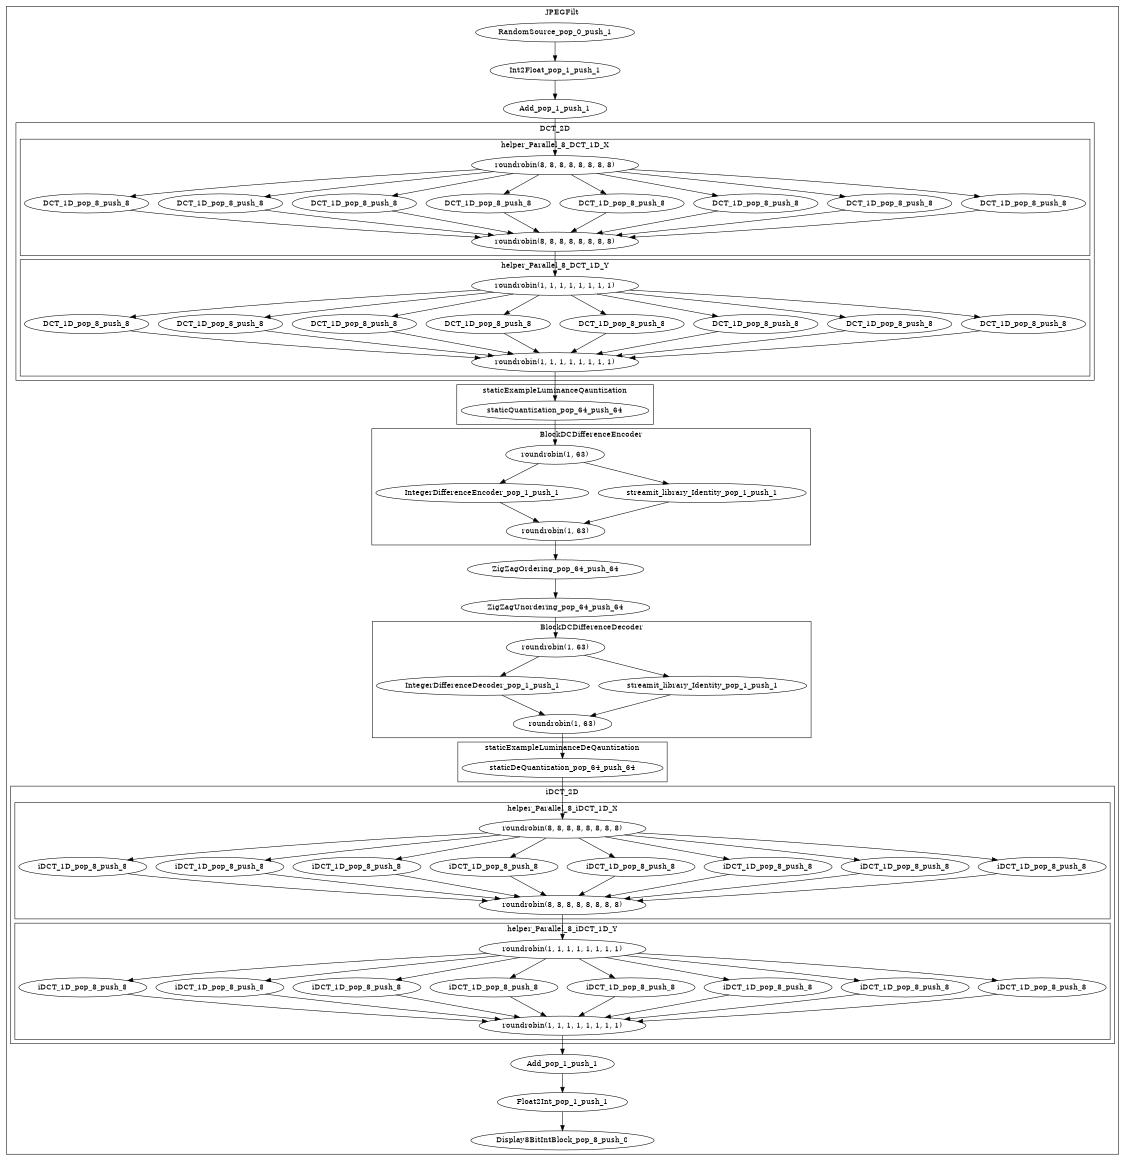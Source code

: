 digraph streamit {
size="7.5,10";subgraph cluster_JPEGFilt_0 {
label = "JPEGFilt";
RandomSource_pop_0_push_1_1 -> Int2Float_pop_1_push_1_2
Int2Float_pop_1_push_1_2 -> Add_pop_1_push_1_3
Add_pop_1_push_1_3 -> helper_Parallel_8_DCT_1D_X_17_split
helper_Parallel_8_DCT_1D_Y_18_join -> staticQuantization_pop_64_push_64_37
staticQuantization_pop_64_push_64_37 -> BlockDCDifferenceEncoder_6_split
BlockDCDifferenceEncoder_6_join -> ZigZagOrdering_pop_64_push_64_7
ZigZagOrdering_pop_64_push_64_7 -> ZigZagUnordering_pop_64_push_64_8
ZigZagUnordering_pop_64_push_64_8 -> BlockDCDifferenceDecoder_9_split
BlockDCDifferenceDecoder_9_join -> staticDeQuantization_pop_64_push_64_47
staticDeQuantization_pop_64_push_64_47 -> helper_Parallel_8_iDCT_1D_X_49_split
helper_Parallel_8_iDCT_1D_Y_50_join -> Add_pop_1_push_1_12
Add_pop_1_push_1_12 -> Float2Int_pop_1_push_1_13
Float2Int_pop_1_push_1_13 -> Display8BitIntBlock_pop_8_push_0_14
RandomSource_pop_0_push_1_1 [ label="RandomSource_pop_0_push_1" ]
Int2Float_pop_1_push_1_2 [ label="Int2Float_pop_1_push_1" ]
Add_pop_1_push_1_3 [ label="Add_pop_1_push_1" ]
subgraph cluster_DCT_2D_4 {
label = "DCT_2D";
helper_Parallel_8_DCT_1D_X_17_join -> helper_Parallel_8_DCT_1D_Y_18_split
subgraph cluster_helper_Parallel_8_DCT_1D_X_17 {
label = "helper_Parallel_8_DCT_1D_X";
helper_Parallel_8_DCT_1D_X_17_split [ label="roundrobin(8, 8, 8, 8, 8, 8, 8, 8)" ]
helper_Parallel_8_DCT_1D_X_17_join [ label="roundrobin(8, 8, 8, 8, 8, 8, 8, 8)" ]
DCT_1D_pop_8_push_8_19 [ label="DCT_1D_pop_8_push_8" ]
helper_Parallel_8_DCT_1D_X_17_split -> DCT_1D_pop_8_push_8_19
DCT_1D_pop_8_push_8_19 -> helper_Parallel_8_DCT_1D_X_17_join
DCT_1D_pop_8_push_8_20 [ label="DCT_1D_pop_8_push_8" ]
helper_Parallel_8_DCT_1D_X_17_split -> DCT_1D_pop_8_push_8_20
DCT_1D_pop_8_push_8_20 -> helper_Parallel_8_DCT_1D_X_17_join
DCT_1D_pop_8_push_8_21 [ label="DCT_1D_pop_8_push_8" ]
helper_Parallel_8_DCT_1D_X_17_split -> DCT_1D_pop_8_push_8_21
DCT_1D_pop_8_push_8_21 -> helper_Parallel_8_DCT_1D_X_17_join
DCT_1D_pop_8_push_8_22 [ label="DCT_1D_pop_8_push_8" ]
helper_Parallel_8_DCT_1D_X_17_split -> DCT_1D_pop_8_push_8_22
DCT_1D_pop_8_push_8_22 -> helper_Parallel_8_DCT_1D_X_17_join
DCT_1D_pop_8_push_8_23 [ label="DCT_1D_pop_8_push_8" ]
helper_Parallel_8_DCT_1D_X_17_split -> DCT_1D_pop_8_push_8_23
DCT_1D_pop_8_push_8_23 -> helper_Parallel_8_DCT_1D_X_17_join
DCT_1D_pop_8_push_8_24 [ label="DCT_1D_pop_8_push_8" ]
helper_Parallel_8_DCT_1D_X_17_split -> DCT_1D_pop_8_push_8_24
DCT_1D_pop_8_push_8_24 -> helper_Parallel_8_DCT_1D_X_17_join
DCT_1D_pop_8_push_8_25 [ label="DCT_1D_pop_8_push_8" ]
helper_Parallel_8_DCT_1D_X_17_split -> DCT_1D_pop_8_push_8_25
DCT_1D_pop_8_push_8_25 -> helper_Parallel_8_DCT_1D_X_17_join
DCT_1D_pop_8_push_8_26 [ label="DCT_1D_pop_8_push_8" ]
helper_Parallel_8_DCT_1D_X_17_split -> DCT_1D_pop_8_push_8_26
DCT_1D_pop_8_push_8_26 -> helper_Parallel_8_DCT_1D_X_17_join
}
subgraph cluster_helper_Parallel_8_DCT_1D_Y_18 {
label = "helper_Parallel_8_DCT_1D_Y";
helper_Parallel_8_DCT_1D_Y_18_split [ label="roundrobin(1, 1, 1, 1, 1, 1, 1, 1)" ]
helper_Parallel_8_DCT_1D_Y_18_join [ label="roundrobin(1, 1, 1, 1, 1, 1, 1, 1)" ]
DCT_1D_pop_8_push_8_27 [ label="DCT_1D_pop_8_push_8" ]
helper_Parallel_8_DCT_1D_Y_18_split -> DCT_1D_pop_8_push_8_27
DCT_1D_pop_8_push_8_27 -> helper_Parallel_8_DCT_1D_Y_18_join
DCT_1D_pop_8_push_8_28 [ label="DCT_1D_pop_8_push_8" ]
helper_Parallel_8_DCT_1D_Y_18_split -> DCT_1D_pop_8_push_8_28
DCT_1D_pop_8_push_8_28 -> helper_Parallel_8_DCT_1D_Y_18_join
DCT_1D_pop_8_push_8_29 [ label="DCT_1D_pop_8_push_8" ]
helper_Parallel_8_DCT_1D_Y_18_split -> DCT_1D_pop_8_push_8_29
DCT_1D_pop_8_push_8_29 -> helper_Parallel_8_DCT_1D_Y_18_join
DCT_1D_pop_8_push_8_30 [ label="DCT_1D_pop_8_push_8" ]
helper_Parallel_8_DCT_1D_Y_18_split -> DCT_1D_pop_8_push_8_30
DCT_1D_pop_8_push_8_30 -> helper_Parallel_8_DCT_1D_Y_18_join
DCT_1D_pop_8_push_8_31 [ label="DCT_1D_pop_8_push_8" ]
helper_Parallel_8_DCT_1D_Y_18_split -> DCT_1D_pop_8_push_8_31
DCT_1D_pop_8_push_8_31 -> helper_Parallel_8_DCT_1D_Y_18_join
DCT_1D_pop_8_push_8_32 [ label="DCT_1D_pop_8_push_8" ]
helper_Parallel_8_DCT_1D_Y_18_split -> DCT_1D_pop_8_push_8_32
DCT_1D_pop_8_push_8_32 -> helper_Parallel_8_DCT_1D_Y_18_join
DCT_1D_pop_8_push_8_33 [ label="DCT_1D_pop_8_push_8" ]
helper_Parallel_8_DCT_1D_Y_18_split -> DCT_1D_pop_8_push_8_33
DCT_1D_pop_8_push_8_33 -> helper_Parallel_8_DCT_1D_Y_18_join
DCT_1D_pop_8_push_8_34 [ label="DCT_1D_pop_8_push_8" ]
helper_Parallel_8_DCT_1D_Y_18_split -> DCT_1D_pop_8_push_8_34
DCT_1D_pop_8_push_8_34 -> helper_Parallel_8_DCT_1D_Y_18_join
}
}
subgraph cluster_staticExampleLuminanceQauntization_5 {
label = "staticExampleLuminanceQauntization";
staticQuantization_pop_64_push_64_37 [ label="staticQuantization_pop_64_push_64" ]
}
subgraph cluster_BlockDCDifferenceEncoder_6 {
label = "BlockDCDifferenceEncoder";
BlockDCDifferenceEncoder_6_split [ label="roundrobin(1, 63)" ]
BlockDCDifferenceEncoder_6_join [ label="roundrobin(1, 63)" ]
IntegerDifferenceEncoder_pop_1_push_1_39 [ label="IntegerDifferenceEncoder_pop_1_push_1" ]
BlockDCDifferenceEncoder_6_split -> IntegerDifferenceEncoder_pop_1_push_1_39
IntegerDifferenceEncoder_pop_1_push_1_39 -> BlockDCDifferenceEncoder_6_join
streamit_library_Identity_pop_1_push_1_40 [ label="streamit_library_Identity_pop_1_push_1" ]
BlockDCDifferenceEncoder_6_split -> streamit_library_Identity_pop_1_push_1_40
streamit_library_Identity_pop_1_push_1_40 -> BlockDCDifferenceEncoder_6_join
}
ZigZagOrdering_pop_64_push_64_7 [ label="ZigZagOrdering_pop_64_push_64" ]
ZigZagUnordering_pop_64_push_64_8 [ label="ZigZagUnordering_pop_64_push_64" ]
subgraph cluster_BlockDCDifferenceDecoder_9 {
label = "BlockDCDifferenceDecoder";
BlockDCDifferenceDecoder_9_split [ label="roundrobin(1, 63)" ]
BlockDCDifferenceDecoder_9_join [ label="roundrobin(1, 63)" ]
IntegerDifferenceDecoder_pop_1_push_1_44 [ label="IntegerDifferenceDecoder_pop_1_push_1" ]
BlockDCDifferenceDecoder_9_split -> IntegerDifferenceDecoder_pop_1_push_1_44
IntegerDifferenceDecoder_pop_1_push_1_44 -> BlockDCDifferenceDecoder_9_join
streamit_library_Identity_pop_1_push_1_45 [ label="streamit_library_Identity_pop_1_push_1" ]
BlockDCDifferenceDecoder_9_split -> streamit_library_Identity_pop_1_push_1_45
streamit_library_Identity_pop_1_push_1_45 -> BlockDCDifferenceDecoder_9_join
}
subgraph cluster_staticExampleLuminanceDeQauntization_10 {
label = "staticExampleLuminanceDeQauntization";
staticDeQuantization_pop_64_push_64_47 [ label="staticDeQuantization_pop_64_push_64" ]
}
subgraph cluster_iDCT_2D_11 {
label = "iDCT_2D";
helper_Parallel_8_iDCT_1D_X_49_join -> helper_Parallel_8_iDCT_1D_Y_50_split
subgraph cluster_helper_Parallel_8_iDCT_1D_X_49 {
label = "helper_Parallel_8_iDCT_1D_X";
helper_Parallel_8_iDCT_1D_X_49_split [ label="roundrobin(8, 8, 8, 8, 8, 8, 8, 8)" ]
helper_Parallel_8_iDCT_1D_X_49_join [ label="roundrobin(8, 8, 8, 8, 8, 8, 8, 8)" ]
iDCT_1D_pop_8_push_8_51 [ label="iDCT_1D_pop_8_push_8" ]
helper_Parallel_8_iDCT_1D_X_49_split -> iDCT_1D_pop_8_push_8_51
iDCT_1D_pop_8_push_8_51 -> helper_Parallel_8_iDCT_1D_X_49_join
iDCT_1D_pop_8_push_8_52 [ label="iDCT_1D_pop_8_push_8" ]
helper_Parallel_8_iDCT_1D_X_49_split -> iDCT_1D_pop_8_push_8_52
iDCT_1D_pop_8_push_8_52 -> helper_Parallel_8_iDCT_1D_X_49_join
iDCT_1D_pop_8_push_8_53 [ label="iDCT_1D_pop_8_push_8" ]
helper_Parallel_8_iDCT_1D_X_49_split -> iDCT_1D_pop_8_push_8_53
iDCT_1D_pop_8_push_8_53 -> helper_Parallel_8_iDCT_1D_X_49_join
iDCT_1D_pop_8_push_8_54 [ label="iDCT_1D_pop_8_push_8" ]
helper_Parallel_8_iDCT_1D_X_49_split -> iDCT_1D_pop_8_push_8_54
iDCT_1D_pop_8_push_8_54 -> helper_Parallel_8_iDCT_1D_X_49_join
iDCT_1D_pop_8_push_8_55 [ label="iDCT_1D_pop_8_push_8" ]
helper_Parallel_8_iDCT_1D_X_49_split -> iDCT_1D_pop_8_push_8_55
iDCT_1D_pop_8_push_8_55 -> helper_Parallel_8_iDCT_1D_X_49_join
iDCT_1D_pop_8_push_8_56 [ label="iDCT_1D_pop_8_push_8" ]
helper_Parallel_8_iDCT_1D_X_49_split -> iDCT_1D_pop_8_push_8_56
iDCT_1D_pop_8_push_8_56 -> helper_Parallel_8_iDCT_1D_X_49_join
iDCT_1D_pop_8_push_8_57 [ label="iDCT_1D_pop_8_push_8" ]
helper_Parallel_8_iDCT_1D_X_49_split -> iDCT_1D_pop_8_push_8_57
iDCT_1D_pop_8_push_8_57 -> helper_Parallel_8_iDCT_1D_X_49_join
iDCT_1D_pop_8_push_8_58 [ label="iDCT_1D_pop_8_push_8" ]
helper_Parallel_8_iDCT_1D_X_49_split -> iDCT_1D_pop_8_push_8_58
iDCT_1D_pop_8_push_8_58 -> helper_Parallel_8_iDCT_1D_X_49_join
}
subgraph cluster_helper_Parallel_8_iDCT_1D_Y_50 {
label = "helper_Parallel_8_iDCT_1D_Y";
helper_Parallel_8_iDCT_1D_Y_50_split [ label="roundrobin(1, 1, 1, 1, 1, 1, 1, 1)" ]
helper_Parallel_8_iDCT_1D_Y_50_join [ label="roundrobin(1, 1, 1, 1, 1, 1, 1, 1)" ]
iDCT_1D_pop_8_push_8_59 [ label="iDCT_1D_pop_8_push_8" ]
helper_Parallel_8_iDCT_1D_Y_50_split -> iDCT_1D_pop_8_push_8_59
iDCT_1D_pop_8_push_8_59 -> helper_Parallel_8_iDCT_1D_Y_50_join
iDCT_1D_pop_8_push_8_60 [ label="iDCT_1D_pop_8_push_8" ]
helper_Parallel_8_iDCT_1D_Y_50_split -> iDCT_1D_pop_8_push_8_60
iDCT_1D_pop_8_push_8_60 -> helper_Parallel_8_iDCT_1D_Y_50_join
iDCT_1D_pop_8_push_8_61 [ label="iDCT_1D_pop_8_push_8" ]
helper_Parallel_8_iDCT_1D_Y_50_split -> iDCT_1D_pop_8_push_8_61
iDCT_1D_pop_8_push_8_61 -> helper_Parallel_8_iDCT_1D_Y_50_join
iDCT_1D_pop_8_push_8_62 [ label="iDCT_1D_pop_8_push_8" ]
helper_Parallel_8_iDCT_1D_Y_50_split -> iDCT_1D_pop_8_push_8_62
iDCT_1D_pop_8_push_8_62 -> helper_Parallel_8_iDCT_1D_Y_50_join
iDCT_1D_pop_8_push_8_63 [ label="iDCT_1D_pop_8_push_8" ]
helper_Parallel_8_iDCT_1D_Y_50_split -> iDCT_1D_pop_8_push_8_63
iDCT_1D_pop_8_push_8_63 -> helper_Parallel_8_iDCT_1D_Y_50_join
iDCT_1D_pop_8_push_8_64 [ label="iDCT_1D_pop_8_push_8" ]
helper_Parallel_8_iDCT_1D_Y_50_split -> iDCT_1D_pop_8_push_8_64
iDCT_1D_pop_8_push_8_64 -> helper_Parallel_8_iDCT_1D_Y_50_join
iDCT_1D_pop_8_push_8_65 [ label="iDCT_1D_pop_8_push_8" ]
helper_Parallel_8_iDCT_1D_Y_50_split -> iDCT_1D_pop_8_push_8_65
iDCT_1D_pop_8_push_8_65 -> helper_Parallel_8_iDCT_1D_Y_50_join
iDCT_1D_pop_8_push_8_66 [ label="iDCT_1D_pop_8_push_8" ]
helper_Parallel_8_iDCT_1D_Y_50_split -> iDCT_1D_pop_8_push_8_66
iDCT_1D_pop_8_push_8_66 -> helper_Parallel_8_iDCT_1D_Y_50_join
}
}
Add_pop_1_push_1_12 [ label="Add_pop_1_push_1" ]
Float2Int_pop_1_push_1_13 [ label="Float2Int_pop_1_push_1" ]
Display8BitIntBlock_pop_8_push_0_14 [ label="Display8BitIntBlock_pop_8_push_0" ]
}
}
